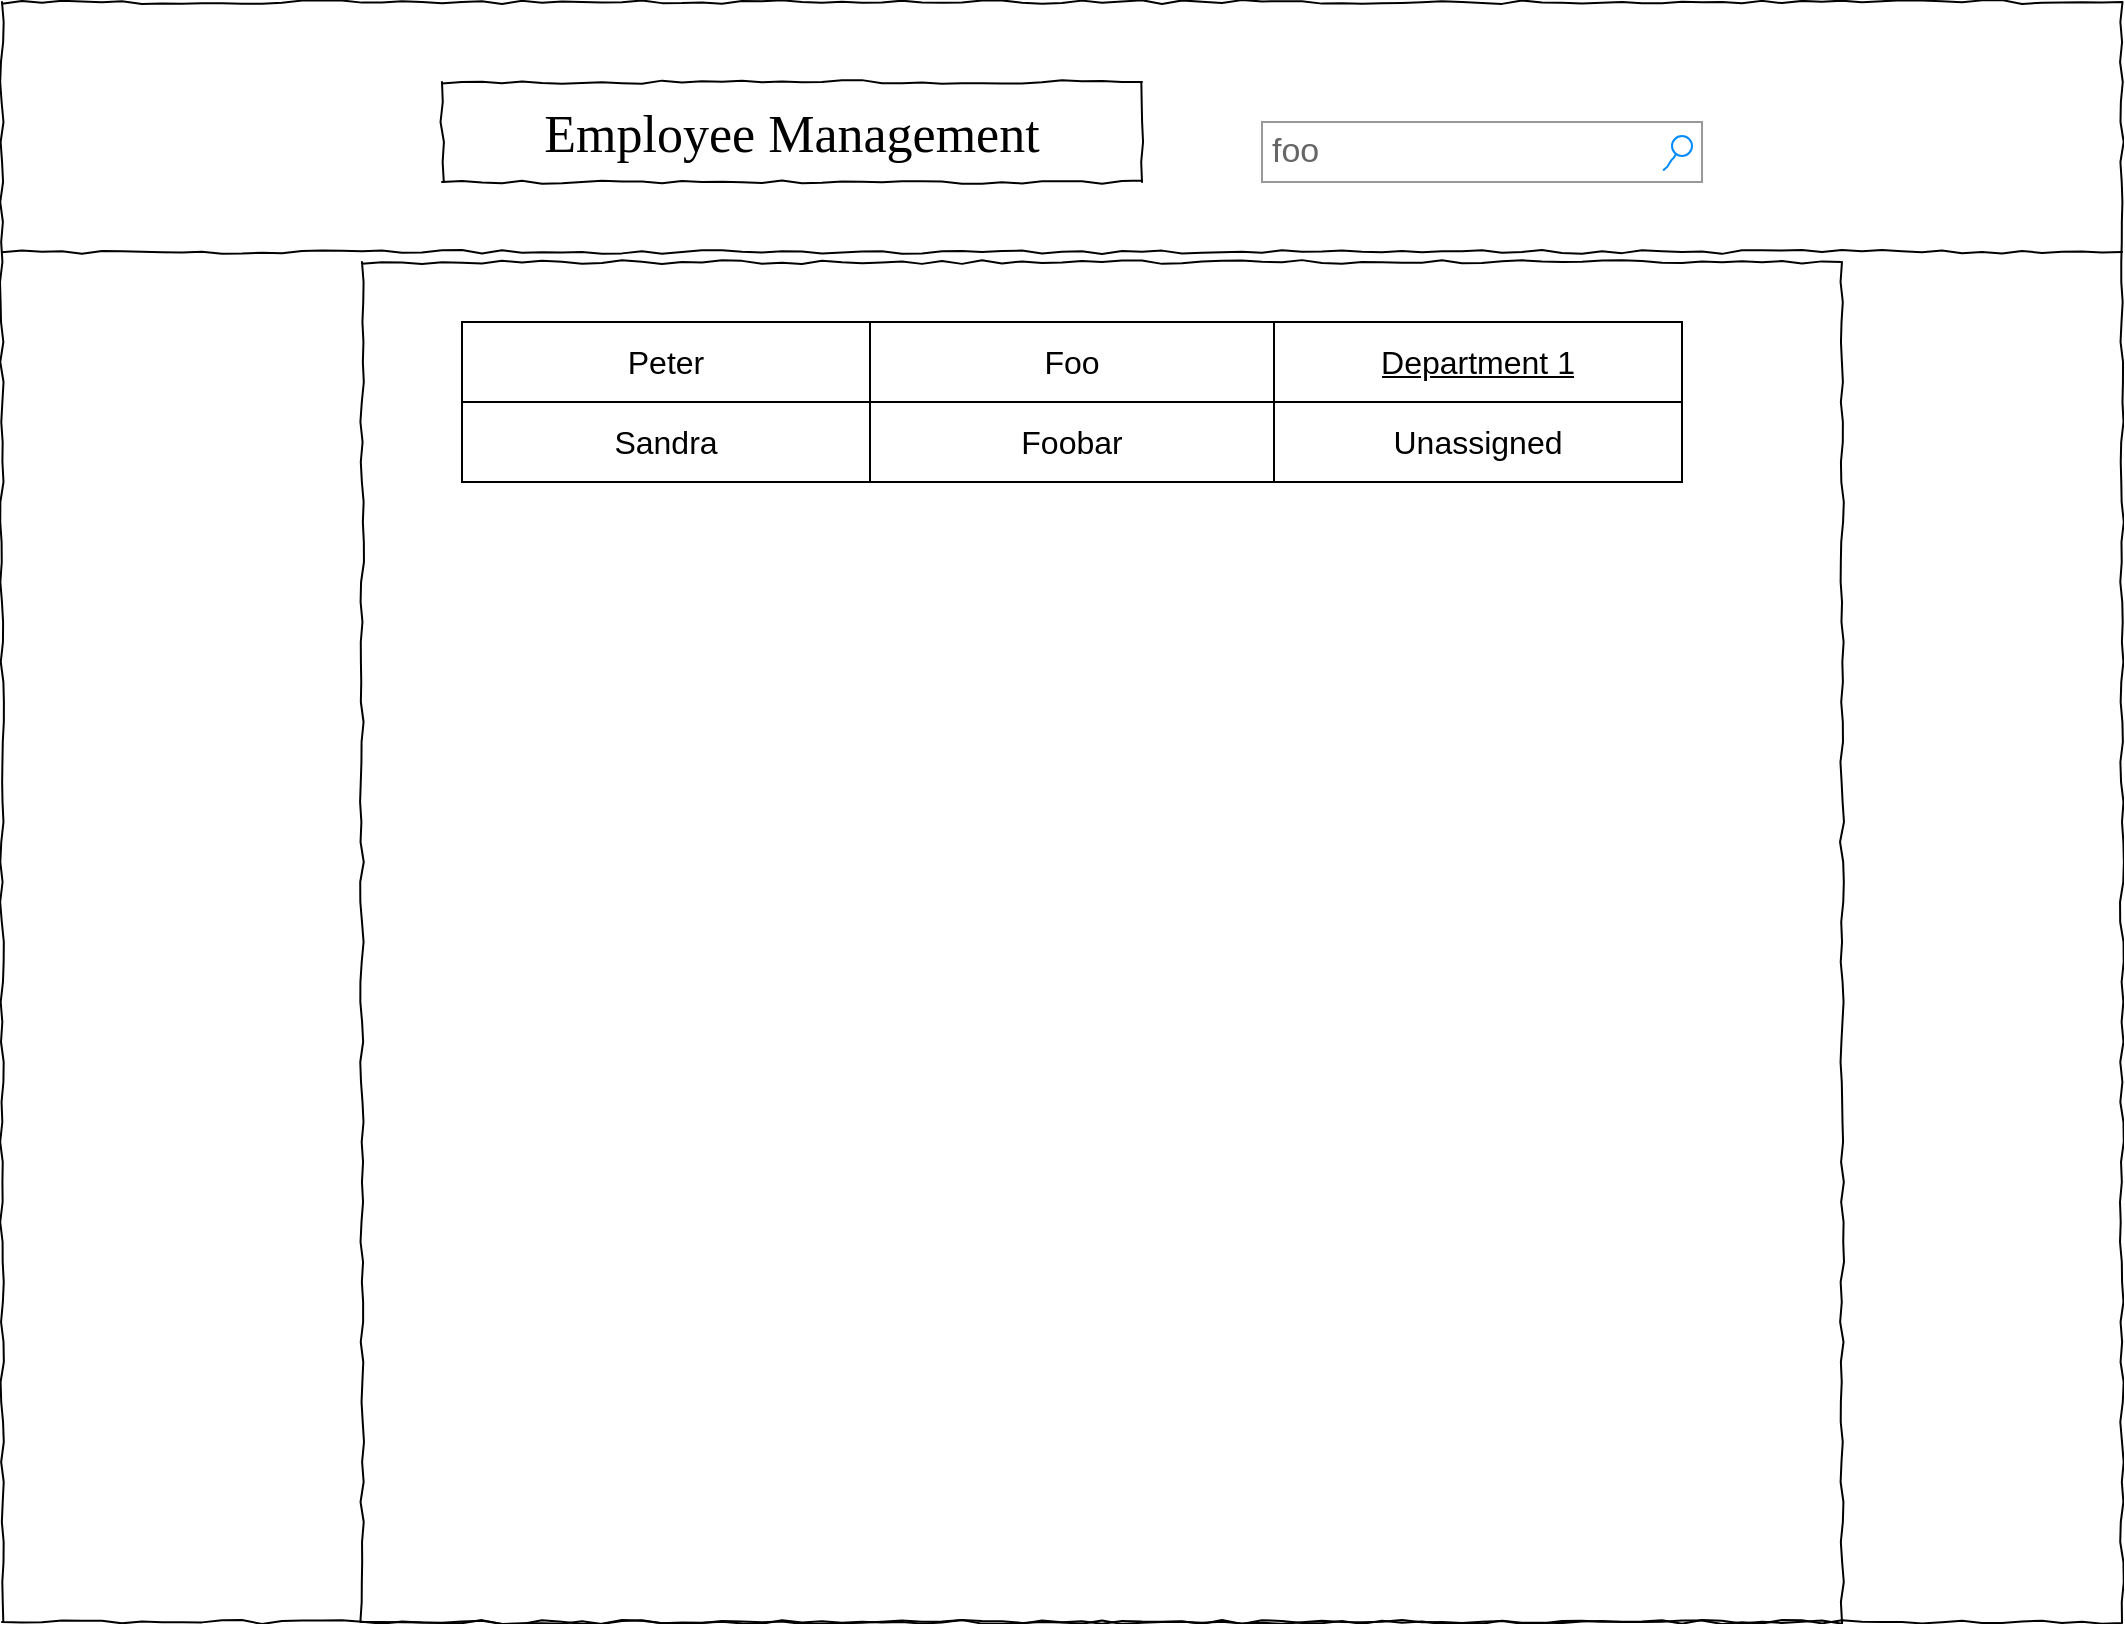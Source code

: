 <mxfile version="27.0.6">
  <diagram name="Page-1" id="03018318-947c-dd8e-b7a3-06fadd420f32">
    <mxGraphModel dx="1234" dy="695" grid="1" gridSize="10" guides="1" tooltips="1" connect="1" arrows="1" fold="1" page="1" pageScale="1" pageWidth="1100" pageHeight="850" background="none" math="0" shadow="0">
      <root>
        <mxCell id="0" />
        <mxCell id="1" parent="0" />
        <mxCell id="677b7b8949515195-1" value="" style="whiteSpace=wrap;html=1;rounded=0;shadow=0;labelBackgroundColor=none;strokeColor=#000000;strokeWidth=1;fillColor=none;fontFamily=Verdana;fontSize=12;fontColor=#000000;align=center;comic=1;" parent="1" vertex="1">
          <mxGeometry x="20" y="20" width="1060" height="810" as="geometry" />
        </mxCell>
        <mxCell id="677b7b8949515195-2" value="&lt;font style=&quot;font-size: 26px;&quot;&gt;Employee Management&lt;/font&gt;" style="whiteSpace=wrap;html=1;rounded=0;shadow=0;labelBackgroundColor=none;strokeWidth=1;fontFamily=Verdana;fontSize=28;align=center;comic=1;" parent="1" vertex="1">
          <mxGeometry x="240" y="60" width="350" height="50" as="geometry" />
        </mxCell>
        <mxCell id="677b7b8949515195-3" value="foo" style="strokeWidth=1;shadow=0;dashed=0;align=center;html=1;shape=mxgraph.mockup.forms.searchBox;strokeColor=#999999;mainText=;strokeColor2=#008cff;fontColor=#666666;fontSize=17;align=left;spacingLeft=3;rounded=0;labelBackgroundColor=none;comic=1;" parent="1" vertex="1">
          <mxGeometry x="650" y="80" width="220" height="30" as="geometry" />
        </mxCell>
        <mxCell id="677b7b8949515195-9" value="" style="line;strokeWidth=1;html=1;rounded=0;shadow=0;labelBackgroundColor=none;fillColor=none;fontFamily=Verdana;fontSize=14;fontColor=#000000;align=center;comic=1;" parent="1" vertex="1">
          <mxGeometry x="20" y="140" width="1060" height="10" as="geometry" />
        </mxCell>
        <mxCell id="D4387LzBOyRyEtpYUrrS-1" value="" style="whiteSpace=wrap;html=1;rounded=0;shadow=0;labelBackgroundColor=none;strokeColor=#000000;strokeWidth=1;fillColor=none;fontFamily=Verdana;fontSize=12;fontColor=#000000;align=center;comic=1;" parent="1" vertex="1">
          <mxGeometry x="200" y="150" width="740" height="680" as="geometry" />
        </mxCell>
        <mxCell id="tWjhZalJogzZELkhNnRg-7" value="" style="shape=table;startSize=0;container=1;collapsible=0;childLayout=tableLayout;fontSize=16;" parent="1" vertex="1">
          <mxGeometry x="250" y="180" width="610" height="80" as="geometry" />
        </mxCell>
        <mxCell id="tWjhZalJogzZELkhNnRg-8" value="" style="shape=tableRow;horizontal=0;startSize=0;swimlaneHead=0;swimlaneBody=0;strokeColor=inherit;top=0;left=0;bottom=0;right=0;collapsible=0;dropTarget=0;fillColor=none;points=[[0,0.5],[1,0.5]];portConstraint=eastwest;fontSize=16;" parent="tWjhZalJogzZELkhNnRg-7" vertex="1">
          <mxGeometry width="610" height="40" as="geometry" />
        </mxCell>
        <mxCell id="tWjhZalJogzZELkhNnRg-9" value="Peter" style="shape=partialRectangle;html=1;whiteSpace=wrap;connectable=0;strokeColor=inherit;overflow=hidden;fillColor=none;top=0;left=0;bottom=0;right=0;pointerEvents=1;fontSize=16;" parent="tWjhZalJogzZELkhNnRg-8" vertex="1">
          <mxGeometry width="204" height="40" as="geometry">
            <mxRectangle width="204" height="40" as="alternateBounds" />
          </mxGeometry>
        </mxCell>
        <mxCell id="tWjhZalJogzZELkhNnRg-10" value="Foo" style="shape=partialRectangle;html=1;whiteSpace=wrap;connectable=0;strokeColor=inherit;overflow=hidden;fillColor=none;top=0;left=0;bottom=0;right=0;pointerEvents=1;fontSize=16;" parent="tWjhZalJogzZELkhNnRg-8" vertex="1">
          <mxGeometry x="204" width="202" height="40" as="geometry">
            <mxRectangle width="202" height="40" as="alternateBounds" />
          </mxGeometry>
        </mxCell>
        <mxCell id="tWjhZalJogzZELkhNnRg-11" value="Department 1" style="shape=partialRectangle;html=1;whiteSpace=wrap;connectable=0;strokeColor=inherit;overflow=hidden;fillColor=none;top=0;left=0;bottom=0;right=0;pointerEvents=1;fontSize=16;fontStyle=4" parent="tWjhZalJogzZELkhNnRg-8" vertex="1">
          <mxGeometry x="406" width="204" height="40" as="geometry">
            <mxRectangle width="204" height="40" as="alternateBounds" />
          </mxGeometry>
        </mxCell>
        <mxCell id="tWjhZalJogzZELkhNnRg-16" value="" style="shape=tableRow;horizontal=0;startSize=0;swimlaneHead=0;swimlaneBody=0;strokeColor=inherit;top=0;left=0;bottom=0;right=0;collapsible=0;dropTarget=0;fillColor=none;points=[[0,0.5],[1,0.5]];portConstraint=eastwest;fontSize=16;" parent="tWjhZalJogzZELkhNnRg-7" vertex="1">
          <mxGeometry y="40" width="610" height="40" as="geometry" />
        </mxCell>
        <mxCell id="tWjhZalJogzZELkhNnRg-17" value="Sandra" style="shape=partialRectangle;html=1;whiteSpace=wrap;connectable=0;strokeColor=inherit;overflow=hidden;fillColor=none;top=0;left=0;bottom=0;right=0;pointerEvents=1;fontSize=16;" parent="tWjhZalJogzZELkhNnRg-16" vertex="1">
          <mxGeometry width="204" height="40" as="geometry">
            <mxRectangle width="204" height="40" as="alternateBounds" />
          </mxGeometry>
        </mxCell>
        <mxCell id="tWjhZalJogzZELkhNnRg-18" value="Foobar" style="shape=partialRectangle;html=1;whiteSpace=wrap;connectable=0;strokeColor=inherit;overflow=hidden;fillColor=none;top=0;left=0;bottom=0;right=0;pointerEvents=1;fontSize=16;" parent="tWjhZalJogzZELkhNnRg-16" vertex="1">
          <mxGeometry x="204" width="202" height="40" as="geometry">
            <mxRectangle width="202" height="40" as="alternateBounds" />
          </mxGeometry>
        </mxCell>
        <mxCell id="tWjhZalJogzZELkhNnRg-19" value="Unassigned" style="shape=partialRectangle;html=1;whiteSpace=wrap;connectable=0;strokeColor=inherit;overflow=hidden;fillColor=none;top=0;left=0;bottom=0;right=0;pointerEvents=1;fontSize=16;" parent="tWjhZalJogzZELkhNnRg-16" vertex="1">
          <mxGeometry x="406" width="204" height="40" as="geometry">
            <mxRectangle width="204" height="40" as="alternateBounds" />
          </mxGeometry>
        </mxCell>
      </root>
    </mxGraphModel>
  </diagram>
</mxfile>
